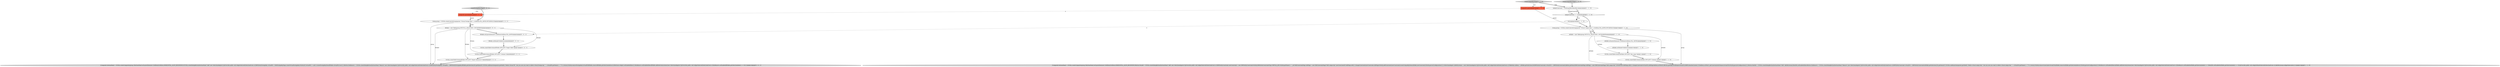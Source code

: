 digraph {
13 [style = filled, label = "UIUtils.createTableColumn(fkTable,SWT.LEFT,\"Columns\")@@@8@@@['0', '0', '1']", fillcolor = white, shape = ellipse image = "AAA0AAABBB3BBB"];
1 [style = filled, label = "ukTable.setLayoutData(new GridData(GridData.FILL_BOTH))@@@9@@@['1', '1', '0']", fillcolor = white, shape = ellipse image = "AAA0AAABBB1BBB"];
12 [style = filled, label = "createUniqueKeysPage['0', '1', '0']", fillcolor = lightgray, shape = diamond image = "AAA0AAABBB2BBB"];
14 [style = filled, label = "UIUtils.createTableColumn(fkTable,SWT.LEFT,\"Target Datasource\")@@@9@@@['0', '0', '1']", fillcolor = white, shape = ellipse image = "AAA0AAABBB3BBB"];
16 [style = filled, label = "createForeignKeysPage['0', '0', '1']", fillcolor = lightgray, shape = diamond image = "AAA0AAABBB3BBB"];
11 [style = filled, label = "return@@@5@@@['1', '1', '0']", fillcolor = white, shape = ellipse image = "AAA0AAABBB1BBB"];
5 [style = filled, label = "Composite parent@@@2@@@['1', '1', '0']", fillcolor = tomato, shape = box image = "AAA0AAABBB1BBB"];
7 [style = filled, label = "{Composite buttonsPanel = UIUtils.createComposite(group,3)buttonsPanel.setLayoutData(new GridData(GridData.HORIZONTAL_ALIGN_BEGINNING))Button btnAdd = UIUtils.createDialogButton(buttonsPanel,\"Add\",new SelectionAdapter(){@Override public void widgetSelected(SelectionEvent e){DBVEntityConstraint newConstraint = new DBVEntityConstraint(vEntity,DBSEntityConstraintType.VIRTUAL_KEY,vEntity.getName() + \"_uk\")EditConstraintPage editPage = new EditConstraintPage(\"Edit unique key\",newConstraint)if (editPage.edit()) {changeConstraint(newConstraint,editPage)vEntity.addConstraint(newConstraint)createUniqueKeyItem(ukTable,newConstraint)vEntity.persistConfiguration()}}})SelectionAdapter ukEditListener = new SelectionAdapter(){@Override public void widgetSelected(SelectionEvent e){TableItem ukItem = ukTable.getSelection()(0(DBVEntityConstraint virtualUK = (DBVEntityConstraint)ukItem.getData()EditConstraintPage editPage = new EditConstraintPage(\"Edit unique key\",virtualUK)if (editPage.edit()) {changeConstraint(virtualUK,editPage)ukItem.setText(0,DBUtils.getObjectFullName(virtualUK,DBPEvaluationContext.UI))ukItem.setText(1,getConstraintAttrNames(virtualUK))vEntity.persistConfiguration()}}}Button btnEdit = UIUtils.createDialogButton(buttonsPanel,\"Edit\",ukEditListener)btnEdit.setEnabled(false)Button btnRemove = UIUtils.createDialogButton(buttonsPanel,\"Remove\",new SelectionAdapter(){@Override public void widgetSelected(SelectionEvent e){DBVEntityConstraint virtualUK = (DBVEntityConstraint)ukTable.getSelection()(0(.getData()if (!UIUtils.confirmAction(parent.getShell(),\"Delete virtual unique key\",\"Are you sure you want to delete virtual unique key '\" + virtualUK.getName() + \"'?\")) {return}vEntity.removeConstraint(virtualUK)ukTable.remove(ukTable.getSelectionIndices())vEntity.persistConfiguration()}})btnRemove.setEnabled(false)ukTable.addSelectionListener(new SelectionAdapter(){@Override public void widgetSelected(SelectionEvent e){btnRemove.setEnabled(ukTable.getSelectionIndex() >= 0)btnEdit.setEnabled(ukTable.getSelectionIndex() >= 0)}@Override public void widgetDefaultSelected(SelectionEvent e){ukEditListener.widgetSelected(e)}})}@@@13@@@['1', '1', '0']", fillcolor = lightgray, shape = ellipse image = "AAA0AAABBB1BBB"];
0 [style = filled, label = "ukTable.setHeaderVisible(true)@@@10@@@['1', '1', '0']", fillcolor = white, shape = ellipse image = "AAA0AAABBB1BBB"];
21 [style = filled, label = "fkTable.setHeaderVisible(true)@@@6@@@['0', '0', '1']", fillcolor = white, shape = ellipse image = "AAA0AAABBB3BBB"];
8 [style = filled, label = "createUniqueKeysPage['1', '0', '0']", fillcolor = lightgray, shape = diamond image = "AAA0AAABBB1BBB"];
19 [style = filled, label = "fkTable.setLayoutData(new GridData(GridData.FILL_BOTH))@@@5@@@['0', '0', '1']", fillcolor = white, shape = ellipse image = "AAA0AAABBB3BBB"];
20 [style = filled, label = "Composite parent@@@2@@@['0', '0', '1']", fillcolor = tomato, shape = box image = "AAA0AAABBB3BBB"];
10 [style = filled, label = "uniqueConstraint = vEntity.getBestIdentifier()@@@3@@@['1', '1', '0']", fillcolor = white, shape = ellipse image = "AAA0AAABBB1BBB"];
2 [style = filled, label = "UIUtils.createTableColumn(ukTable,SWT.LEFT,\"Columns\")@@@12@@@['1', '1', '0']", fillcolor = white, shape = ellipse image = "AAA0AAABBB1BBB"];
6 [style = filled, label = "UIUtils.createTableColumn(ukTable,SWT.LEFT,\"Key name\")@@@11@@@['1', '1', '0']", fillcolor = white, shape = ellipse image = "AAA0AAABBB1BBB"];
15 [style = filled, label = "UIUtils.createTableColumn(fkTable,SWT.LEFT,\"Target Table\")@@@7@@@['0', '0', '1']", fillcolor = white, shape = ellipse image = "AAA0AAABBB3BBB"];
9 [style = filled, label = "ukTable = new Table(group,SWT.FULL_SELECTION | SWT.BORDER)@@@8@@@['1', '1', '0']", fillcolor = white, shape = ellipse image = "AAA0AAABBB1BBB"];
22 [style = filled, label = "{Composite buttonsPanel = UIUtils.createComposite(group,2)buttonsPanel.setLayoutData(new GridData(GridData.HORIZONTAL_ALIGN_BEGINNING))UIUtils.createDialogButton(buttonsPanel,\"Add\",new SelectionAdapter(){@Override public void widgetSelected(SelectionEvent e){DBVEntityForeignKey virtualFK = EditForeignKeyPage.createVirtualForeignKey(vEntity)if (virtualFK != null) {createForeignKeyItem(fkTable,virtualFK,true)}}})Button btnRemove = UIUtils.createDialogButton(buttonsPanel,\"Remove\",new SelectionAdapter(){@Override public void widgetSelected(SelectionEvent e){DBVEntityForeignKey virtualFK = (DBVEntityForeignKey)fkTable.getSelection()(0(.getData()if (!UIUtils.confirmAction(parent.getShell(),\"Delete virtual FK\",\"Are you sure you want to delete virtual foreign key '\" + virtualFK.getName() + \"'?\")) {return}vEntity.removeForeignKey(virtualFK)fkTable.remove(fkTable.getSelectionIndices())((Button)e.widget).setEnabled(false)}})btnRemove.setEnabled(false)fkTable.addSelectionListener(new SelectionAdapter(){@Override public void widgetSelected(SelectionEvent e){btnRemove.setEnabled(fkTable.getSelectionIndex() >= 0)}})}@@@10@@@['0', '0', '1']", fillcolor = lightgray, shape = ellipse image = "AAA0AAABBB3BBB"];
18 [style = filled, label = "Group group = UIUtils.createControlGroup(parent,\"Virtual Foreign Keys\",1,GridData.FILL_BOTH,SWT.DEFAULT)@@@3@@@['0', '0', '1']", fillcolor = white, shape = ellipse image = "AAA0AAABBB3BBB"];
4 [style = filled, label = "Group group = UIUtils.createControlGroup(parent,\"Virtual Unique Keys\",1,GridData.FILL_BOTH,SWT.DEFAULT)@@@7@@@['1', '1', '0']", fillcolor = white, shape = ellipse image = "AAA0AAABBB1BBB"];
3 [style = filled, label = "uniqueConstraint == null@@@4@@@['1', '1', '0']", fillcolor = white, shape = diamond image = "AAA0AAABBB1BBB"];
17 [style = filled, label = "fkTable = new Table(group,SWT.FULL_SELECTION | SWT.BORDER)@@@4@@@['0', '0', '1']", fillcolor = white, shape = ellipse image = "AAA0AAABBB3BBB"];
0->6 [style = bold, label=""];
18->22 [style = solid, label="group"];
4->9 [style = solid, label="group"];
11->4 [style = bold, label=""];
16->20 [style = dotted, label="true"];
9->7 [style = solid, label="ukTable"];
3->11 [style = bold, label=""];
21->15 [style = bold, label=""];
20->18 [style = solid, label="parent"];
2->7 [style = bold, label=""];
16->18 [style = bold, label=""];
17->19 [style = bold, label=""];
18->17 [style = solid, label="group"];
17->13 [style = solid, label="fkTable"];
10->3 [style = solid, label="uniqueConstraint"];
17->22 [style = solid, label="fkTable"];
11->19 [style = dashed, label="0"];
17->15 [style = solid, label="fkTable"];
10->3 [style = bold, label=""];
6->2 [style = bold, label=""];
12->5 [style = dotted, label="true"];
19->21 [style = bold, label=""];
12->10 [style = bold, label=""];
5->4 [style = solid, label="parent"];
9->2 [style = solid, label="ukTable"];
4->9 [style = bold, label=""];
5->20 [style = dashed, label="0"];
3->11 [style = dotted, label="true"];
15->13 [style = bold, label=""];
9->6 [style = solid, label="ukTable"];
4->7 [style = solid, label="group"];
8->5 [style = dotted, label="true"];
18->17 [style = bold, label=""];
13->14 [style = bold, label=""];
9->1 [style = bold, label=""];
3->4 [style = bold, label=""];
8->10 [style = bold, label=""];
17->14 [style = solid, label="fkTable"];
1->0 [style = bold, label=""];
14->22 [style = bold, label=""];
}
